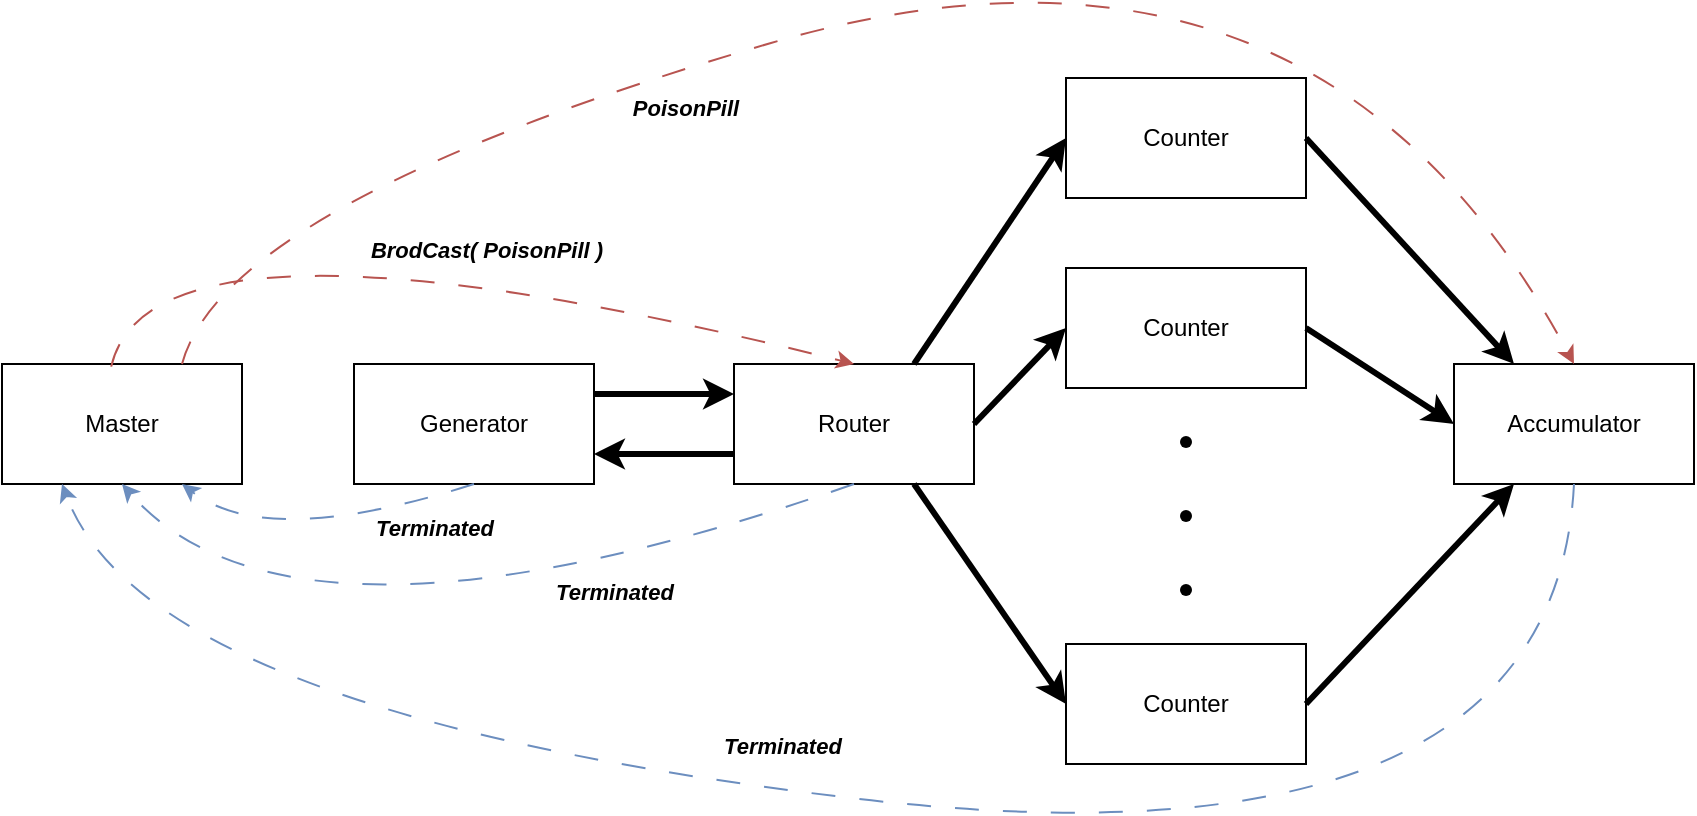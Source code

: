 <mxfile version="24.7.17">
  <diagram name="Page-1" id="SK1JVkig5AsXucBcMeoN">
    <mxGraphModel dx="2191" dy="1151" grid="0" gridSize="10" guides="1" tooltips="1" connect="1" arrows="1" fold="1" page="0" pageScale="1" pageWidth="850" pageHeight="1100" math="0" shadow="0">
      <root>
        <mxCell id="0" />
        <mxCell id="1" parent="0" />
        <mxCell id="RsDrTS9OlvyVf1DVrRTG-12" style="edgeStyle=orthogonalEdgeStyle;rounded=0;orthogonalLoop=1;jettySize=auto;html=1;entryX=0;entryY=0.25;entryDx=0;entryDy=0;exitX=1;exitY=0.25;exitDx=0;exitDy=0;strokeWidth=3;" edge="1" parent="1" source="RsDrTS9OlvyVf1DVrRTG-2" target="RsDrTS9OlvyVf1DVrRTG-10">
          <mxGeometry relative="1" as="geometry" />
        </mxCell>
        <mxCell id="RsDrTS9OlvyVf1DVrRTG-2" value="Generator" style="rounded=0;whiteSpace=wrap;html=1;" vertex="1" parent="1">
          <mxGeometry x="-478" y="76" width="120" height="60" as="geometry" />
        </mxCell>
        <mxCell id="RsDrTS9OlvyVf1DVrRTG-3" value="Counter" style="rounded=0;whiteSpace=wrap;html=1;" vertex="1" parent="1">
          <mxGeometry x="-122" y="216" width="120" height="60" as="geometry" />
        </mxCell>
        <mxCell id="RsDrTS9OlvyVf1DVrRTG-4" value="Accumulator" style="rounded=0;whiteSpace=wrap;html=1;" vertex="1" parent="1">
          <mxGeometry x="72" y="76" width="120" height="60" as="geometry" />
        </mxCell>
        <mxCell id="RsDrTS9OlvyVf1DVrRTG-5" value="Counter" style="rounded=0;whiteSpace=wrap;html=1;" vertex="1" parent="1">
          <mxGeometry x="-122" y="28" width="120" height="60" as="geometry" />
        </mxCell>
        <mxCell id="RsDrTS9OlvyVf1DVrRTG-6" value="Counter" style="rounded=0;whiteSpace=wrap;html=1;" vertex="1" parent="1">
          <mxGeometry x="-122" y="-67" width="120" height="60" as="geometry" />
        </mxCell>
        <mxCell id="RsDrTS9OlvyVf1DVrRTG-7" value="" style="shape=waypoint;sketch=0;fillStyle=solid;size=6;pointerEvents=1;points=[];fillColor=none;resizable=0;rotatable=0;perimeter=centerPerimeter;snapToPoint=1;" vertex="1" parent="1">
          <mxGeometry x="-72" y="105" width="20" height="20" as="geometry" />
        </mxCell>
        <mxCell id="RsDrTS9OlvyVf1DVrRTG-8" value="" style="shape=waypoint;sketch=0;fillStyle=solid;size=6;pointerEvents=1;points=[];fillColor=none;resizable=0;rotatable=0;perimeter=centerPerimeter;snapToPoint=1;" vertex="1" parent="1">
          <mxGeometry x="-72" y="142" width="20" height="20" as="geometry" />
        </mxCell>
        <mxCell id="RsDrTS9OlvyVf1DVrRTG-9" value="" style="shape=waypoint;sketch=0;fillStyle=solid;size=6;pointerEvents=1;points=[];fillColor=none;resizable=0;rotatable=0;perimeter=centerPerimeter;snapToPoint=1;" vertex="1" parent="1">
          <mxGeometry x="-72" y="179" width="20" height="20" as="geometry" />
        </mxCell>
        <mxCell id="RsDrTS9OlvyVf1DVrRTG-10" value="Router" style="rounded=0;whiteSpace=wrap;html=1;" vertex="1" parent="1">
          <mxGeometry x="-288" y="76" width="120" height="60" as="geometry" />
        </mxCell>
        <mxCell id="RsDrTS9OlvyVf1DVrRTG-11" value="Master" style="rounded=0;whiteSpace=wrap;html=1;" vertex="1" parent="1">
          <mxGeometry x="-654" y="76" width="120" height="60" as="geometry" />
        </mxCell>
        <mxCell id="RsDrTS9OlvyVf1DVrRTG-14" value="" style="endArrow=classic;html=1;rounded=0;entryX=0;entryY=0.5;entryDx=0;entryDy=0;exitX=0.75;exitY=0;exitDx=0;exitDy=0;strokeWidth=3;" edge="1" parent="1" source="RsDrTS9OlvyVf1DVrRTG-10" target="RsDrTS9OlvyVf1DVrRTG-6">
          <mxGeometry width="50" height="50" relative="1" as="geometry">
            <mxPoint x="-245" y="331" as="sourcePoint" />
            <mxPoint x="-195" y="281" as="targetPoint" />
          </mxGeometry>
        </mxCell>
        <mxCell id="RsDrTS9OlvyVf1DVrRTG-15" value="" style="endArrow=classic;html=1;rounded=0;entryX=0;entryY=0.5;entryDx=0;entryDy=0;exitX=1;exitY=0.5;exitDx=0;exitDy=0;strokeWidth=3;" edge="1" parent="1" source="RsDrTS9OlvyVf1DVrRTG-10" target="RsDrTS9OlvyVf1DVrRTG-5">
          <mxGeometry width="50" height="50" relative="1" as="geometry">
            <mxPoint x="-188" y="86" as="sourcePoint" />
            <mxPoint x="-112" y="-27" as="targetPoint" />
          </mxGeometry>
        </mxCell>
        <mxCell id="RsDrTS9OlvyVf1DVrRTG-16" value="" style="endArrow=classic;html=1;rounded=0;entryX=0;entryY=0.5;entryDx=0;entryDy=0;exitX=0.75;exitY=1;exitDx=0;exitDy=0;strokeWidth=3;" edge="1" parent="1" source="RsDrTS9OlvyVf1DVrRTG-10" target="RsDrTS9OlvyVf1DVrRTG-3">
          <mxGeometry width="50" height="50" relative="1" as="geometry">
            <mxPoint x="-178" y="96" as="sourcePoint" />
            <mxPoint x="-102" y="-17" as="targetPoint" />
          </mxGeometry>
        </mxCell>
        <mxCell id="RsDrTS9OlvyVf1DVrRTG-17" value="" style="endArrow=classic;html=1;rounded=0;entryX=0.25;entryY=0;entryDx=0;entryDy=0;exitX=1;exitY=0.5;exitDx=0;exitDy=0;strokeWidth=3;" edge="1" parent="1" source="RsDrTS9OlvyVf1DVrRTG-6" target="RsDrTS9OlvyVf1DVrRTG-4">
          <mxGeometry width="50" height="50" relative="1" as="geometry">
            <mxPoint x="-244" y="338" as="sourcePoint" />
            <mxPoint x="-194" y="288" as="targetPoint" />
          </mxGeometry>
        </mxCell>
        <mxCell id="RsDrTS9OlvyVf1DVrRTG-18" value="" style="endArrow=classic;html=1;rounded=0;entryX=0;entryY=0.5;entryDx=0;entryDy=0;exitX=1;exitY=0.5;exitDx=0;exitDy=0;strokeWidth=3;" edge="1" parent="1" source="RsDrTS9OlvyVf1DVrRTG-5" target="RsDrTS9OlvyVf1DVrRTG-4">
          <mxGeometry width="50" height="50" relative="1" as="geometry">
            <mxPoint x="8" y="-27" as="sourcePoint" />
            <mxPoint x="112" y="86" as="targetPoint" />
          </mxGeometry>
        </mxCell>
        <mxCell id="RsDrTS9OlvyVf1DVrRTG-19" value="" style="endArrow=classic;html=1;rounded=0;entryX=0.25;entryY=1;entryDx=0;entryDy=0;exitX=1;exitY=0.5;exitDx=0;exitDy=0;strokeWidth=3;" edge="1" parent="1" source="RsDrTS9OlvyVf1DVrRTG-3" target="RsDrTS9OlvyVf1DVrRTG-4">
          <mxGeometry width="50" height="50" relative="1" as="geometry">
            <mxPoint x="8" y="68" as="sourcePoint" />
            <mxPoint x="82" y="116" as="targetPoint" />
          </mxGeometry>
        </mxCell>
        <mxCell id="RsDrTS9OlvyVf1DVrRTG-28" value="" style="curved=1;endArrow=classic;html=1;rounded=0;entryX=0.5;entryY=0;entryDx=0;entryDy=0;exitX=0.455;exitY=0.022;exitDx=0;exitDy=0;exitPerimeter=0;dashed=1;dashPattern=12 12;fillColor=#f8cecc;strokeColor=#b85450;" edge="1" parent="1" source="RsDrTS9OlvyVf1DVrRTG-11" target="RsDrTS9OlvyVf1DVrRTG-10">
          <mxGeometry width="50" height="50" relative="1" as="geometry">
            <mxPoint x="-579" y="38" as="sourcePoint" />
            <mxPoint x="-529" y="-12" as="targetPoint" />
            <Array as="points">
              <mxPoint x="-579" y="-12" />
            </Array>
          </mxGeometry>
        </mxCell>
        <mxCell id="RsDrTS9OlvyVf1DVrRTG-29" value="" style="curved=1;endArrow=classic;html=1;rounded=0;entryX=0.5;entryY=0;entryDx=0;entryDy=0;exitX=0.75;exitY=0;exitDx=0;exitDy=0;dashed=1;dashPattern=12 12;fillColor=#f8cecc;strokeColor=#b85450;" edge="1" parent="1" source="RsDrTS9OlvyVf1DVrRTG-11" target="RsDrTS9OlvyVf1DVrRTG-4">
          <mxGeometry width="50" height="50" relative="1" as="geometry">
            <mxPoint x="-589" y="87" as="sourcePoint" />
            <mxPoint x="-218" y="86" as="targetPoint" />
            <Array as="points">
              <mxPoint x="-542" y="-5" />
              <mxPoint x="3" y="-164" />
            </Array>
          </mxGeometry>
        </mxCell>
        <mxCell id="RsDrTS9OlvyVf1DVrRTG-31" style="edgeStyle=orthogonalEdgeStyle;rounded=0;orthogonalLoop=1;jettySize=auto;html=1;entryX=1;entryY=0.75;entryDx=0;entryDy=0;exitX=0;exitY=0.75;exitDx=0;exitDy=0;strokeWidth=3;" edge="1" parent="1" source="RsDrTS9OlvyVf1DVrRTG-10" target="RsDrTS9OlvyVf1DVrRTG-2">
          <mxGeometry relative="1" as="geometry">
            <mxPoint x="-348" y="101" as="sourcePoint" />
            <mxPoint x="-278" y="101" as="targetPoint" />
          </mxGeometry>
        </mxCell>
        <mxCell id="RsDrTS9OlvyVf1DVrRTG-32" value="&lt;i&gt;&lt;b&gt;&lt;font style=&quot;font-size: 11px;&quot;&gt;BrodCast( PoisonPill )&lt;/font&gt;&lt;/b&gt;&lt;/i&gt;" style="text;html=1;align=center;verticalAlign=middle;whiteSpace=wrap;rounded=0;" vertex="1" parent="1">
          <mxGeometry x="-481" y="10" width="139" height="18" as="geometry" />
        </mxCell>
        <mxCell id="RsDrTS9OlvyVf1DVrRTG-33" value="&lt;i&gt;&lt;b&gt;&lt;font style=&quot;font-size: 11px;&quot;&gt;PoisonPill&lt;/font&gt;&lt;/b&gt;&lt;/i&gt;" style="text;html=1;align=center;verticalAlign=middle;whiteSpace=wrap;rounded=0;" vertex="1" parent="1">
          <mxGeometry x="-342" y="-67" width="60" height="30" as="geometry" />
        </mxCell>
        <mxCell id="RsDrTS9OlvyVf1DVrRTG-34" value="" style="curved=1;endArrow=classic;html=1;rounded=0;entryX=0.75;entryY=1;entryDx=0;entryDy=0;exitX=0.5;exitY=1;exitDx=0;exitDy=0;fillColor=#dae8fc;strokeColor=#6c8ebf;dashed=1;dashPattern=12 12;" edge="1" parent="1" source="RsDrTS9OlvyVf1DVrRTG-2" target="RsDrTS9OlvyVf1DVrRTG-11">
          <mxGeometry width="50" height="50" relative="1" as="geometry">
            <mxPoint x="-481" y="223" as="sourcePoint" />
            <mxPoint x="-431" y="173" as="targetPoint" />
            <Array as="points">
              <mxPoint x="-521" y="169" />
            </Array>
          </mxGeometry>
        </mxCell>
        <mxCell id="RsDrTS9OlvyVf1DVrRTG-36" value="" style="curved=1;endArrow=classic;html=1;rounded=0;exitX=0.5;exitY=1;exitDx=0;exitDy=0;fillColor=#dae8fc;strokeColor=#6c8ebf;dashed=1;dashPattern=12 12;entryX=0.5;entryY=1;entryDx=0;entryDy=0;" edge="1" parent="1" source="RsDrTS9OlvyVf1DVrRTG-10" target="RsDrTS9OlvyVf1DVrRTG-11">
          <mxGeometry width="50" height="50" relative="1" as="geometry">
            <mxPoint x="-408" y="146" as="sourcePoint" />
            <mxPoint x="-564" y="141" as="targetPoint" />
            <Array as="points">
              <mxPoint x="-508" y="234" />
            </Array>
          </mxGeometry>
        </mxCell>
        <mxCell id="RsDrTS9OlvyVf1DVrRTG-37" value="" style="curved=1;endArrow=classic;html=1;rounded=0;exitX=0.5;exitY=1;exitDx=0;exitDy=0;fillColor=#dae8fc;strokeColor=#6c8ebf;dashed=1;dashPattern=12 12;entryX=0.25;entryY=1;entryDx=0;entryDy=0;" edge="1" parent="1" source="RsDrTS9OlvyVf1DVrRTG-4" target="RsDrTS9OlvyVf1DVrRTG-11">
          <mxGeometry width="50" height="50" relative="1" as="geometry">
            <mxPoint x="-218" y="146" as="sourcePoint" />
            <mxPoint x="-584" y="146" as="targetPoint" />
            <Array as="points">
              <mxPoint x="122" y="335" />
              <mxPoint x="-581" y="251" />
            </Array>
          </mxGeometry>
        </mxCell>
        <mxCell id="RsDrTS9OlvyVf1DVrRTG-38" value="&lt;span style=&quot;font-size: 11px;&quot;&gt;&lt;b&gt;&lt;i&gt;Terminated&lt;/i&gt;&lt;/b&gt;&lt;/span&gt;" style="text;html=1;align=center;verticalAlign=middle;whiteSpace=wrap;rounded=0;" vertex="1" parent="1">
          <mxGeometry x="-507" y="149" width="139" height="18" as="geometry" />
        </mxCell>
        <mxCell id="RsDrTS9OlvyVf1DVrRTG-39" value="&lt;span style=&quot;font-size: 11px;&quot;&gt;&lt;b&gt;&lt;i&gt;Terminated&lt;/i&gt;&lt;/b&gt;&lt;/span&gt;" style="text;html=1;align=center;verticalAlign=middle;whiteSpace=wrap;rounded=0;" vertex="1" parent="1">
          <mxGeometry x="-417" y="181" width="139" height="18" as="geometry" />
        </mxCell>
        <mxCell id="RsDrTS9OlvyVf1DVrRTG-41" value="&lt;span style=&quot;font-size: 11px;&quot;&gt;&lt;b&gt;&lt;i&gt;Terminated&lt;/i&gt;&lt;/b&gt;&lt;/span&gt;" style="text;html=1;align=center;verticalAlign=middle;whiteSpace=wrap;rounded=0;" vertex="1" parent="1">
          <mxGeometry x="-333" y="258" width="139" height="18" as="geometry" />
        </mxCell>
      </root>
    </mxGraphModel>
  </diagram>
</mxfile>
